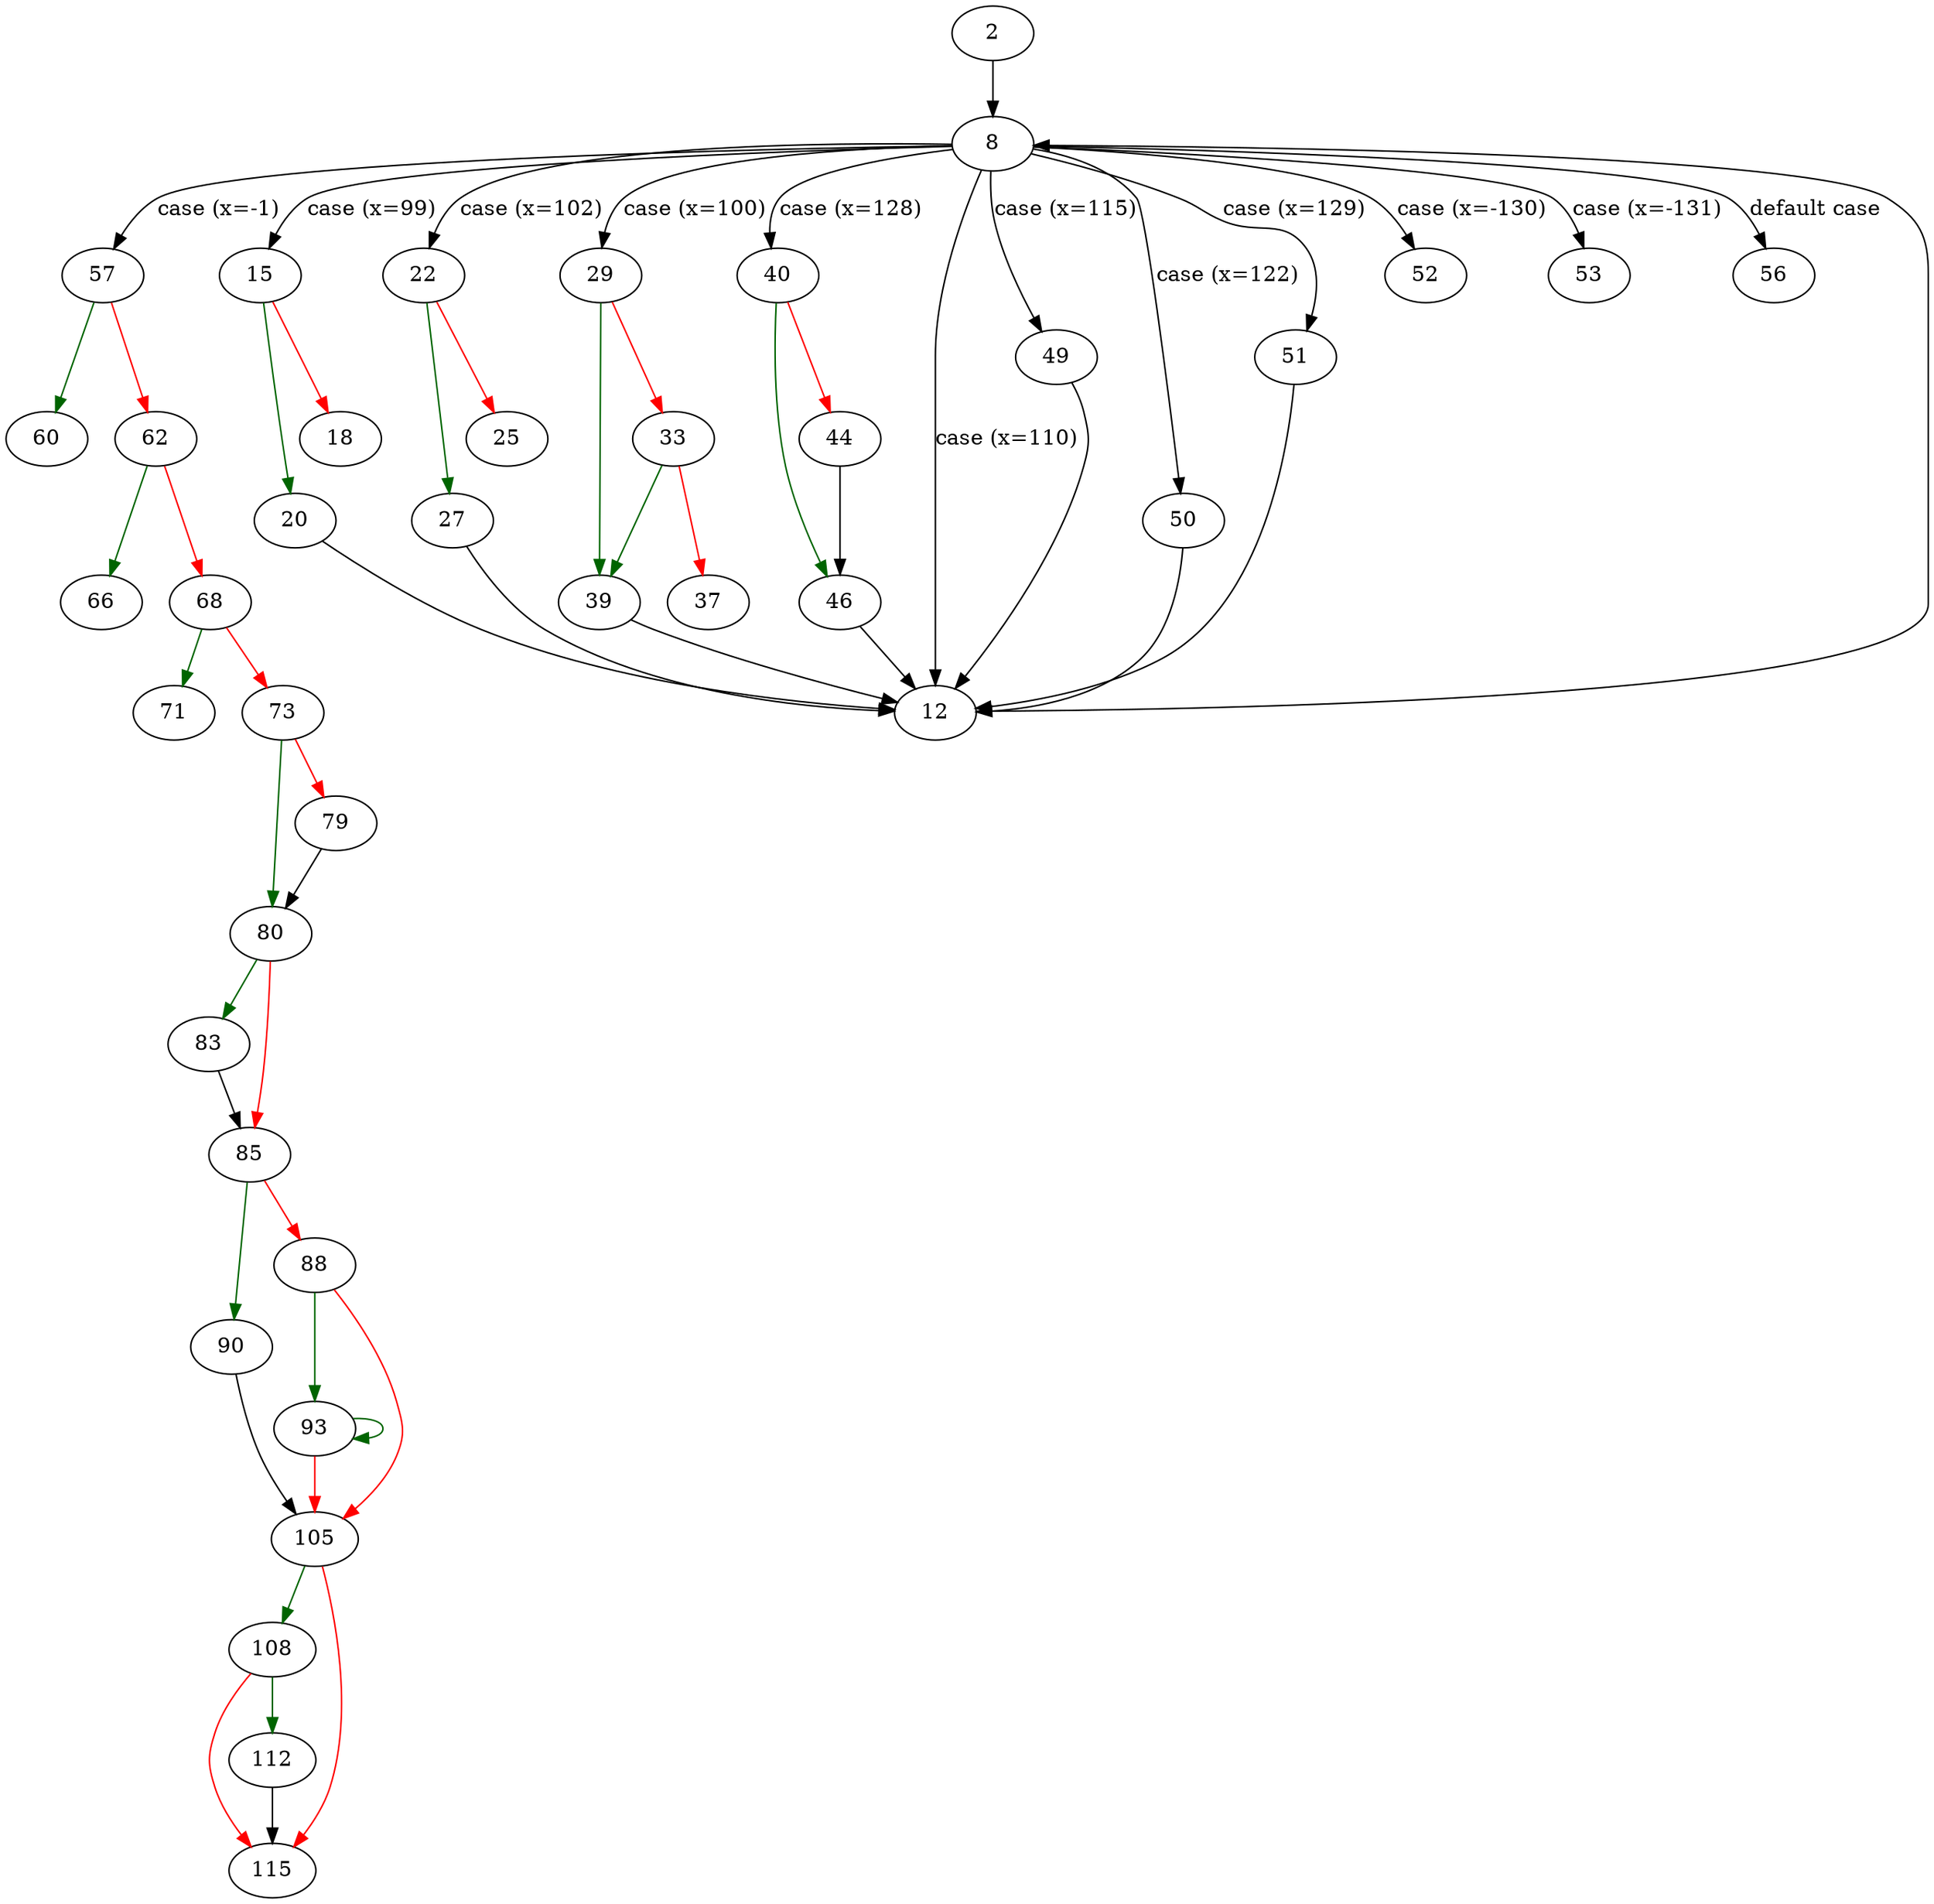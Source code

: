 strict digraph "main" {
	// Node definitions.
	2 [entry=true];
	8;
	57;
	15;
	22;
	29;
	40;
	12;
	49;
	50;
	51;
	52;
	53;
	56;
	20;
	18;
	27;
	25;
	39;
	33;
	37;
	46;
	44;
	60;
	62;
	66;
	68;
	71;
	73;
	80;
	79;
	83;
	85;
	90;
	88;
	93;
	105;
	108;
	115;
	112;

	// Edge definitions.
	2 -> 8;
	8 -> 57 [
		cond="case (x=-1)"
		label="case (x=-1)"
	];
	8 -> 15 [
		cond="case (x=99)"
		label="case (x=99)"
	];
	8 -> 22 [
		cond="case (x=102)"
		label="case (x=102)"
	];
	8 -> 29 [
		cond="case (x=100)"
		label="case (x=100)"
	];
	8 -> 40 [
		cond="case (x=128)"
		label="case (x=128)"
	];
	8 -> 12 [
		cond="case (x=110)"
		label="case (x=110)"
	];
	8 -> 49 [
		cond="case (x=115)"
		label="case (x=115)"
	];
	8 -> 50 [
		cond="case (x=122)"
		label="case (x=122)"
	];
	8 -> 51 [
		cond="case (x=129)"
		label="case (x=129)"
	];
	8 -> 52 [
		cond="case (x=-130)"
		label="case (x=-130)"
	];
	8 -> 53 [
		cond="case (x=-131)"
		label="case (x=-131)"
	];
	8 -> 56 [
		cond="default case"
		label="default case"
	];
	57 -> 60 [
		color=darkgreen
		cond=true
	];
	57 -> 62 [
		color=red
		cond=false
	];
	15 -> 20 [
		color=darkgreen
		cond=true
	];
	15 -> 18 [
		color=red
		cond=false
	];
	22 -> 27 [
		color=darkgreen
		cond=true
	];
	22 -> 25 [
		color=red
		cond=false
	];
	29 -> 39 [
		color=darkgreen
		cond=true
	];
	29 -> 33 [
		color=red
		cond=false
	];
	40 -> 46 [
		color=darkgreen
		cond=true
	];
	40 -> 44 [
		color=red
		cond=false
	];
	12 -> 8;
	49 -> 12;
	50 -> 12;
	51 -> 12;
	20 -> 12;
	27 -> 12;
	39 -> 12;
	33 -> 39 [
		color=darkgreen
		cond=true
	];
	33 -> 37 [
		color=red
		cond=false
	];
	46 -> 12;
	44 -> 46;
	62 -> 66 [
		color=darkgreen
		cond=true
	];
	62 -> 68 [
		color=red
		cond=false
	];
	68 -> 71 [
		color=darkgreen
		cond=true
	];
	68 -> 73 [
		color=red
		cond=false
	];
	73 -> 80 [
		color=darkgreen
		cond=true
	];
	73 -> 79 [
		color=red
		cond=false
	];
	80 -> 83 [
		color=darkgreen
		cond=true
	];
	80 -> 85 [
		color=red
		cond=false
	];
	79 -> 80;
	83 -> 85;
	85 -> 90 [
		color=darkgreen
		cond=true
	];
	85 -> 88 [
		color=red
		cond=false
	];
	90 -> 105;
	88 -> 93 [
		color=darkgreen
		cond=true
	];
	88 -> 105 [
		color=red
		cond=false
	];
	93 -> 93 [
		color=darkgreen
		cond=true
	];
	93 -> 105 [
		color=red
		cond=false
	];
	105 -> 108 [
		color=darkgreen
		cond=true
	];
	105 -> 115 [
		color=red
		cond=false
	];
	108 -> 115 [
		color=red
		cond=false
	];
	108 -> 112 [
		color=darkgreen
		cond=true
	];
	112 -> 115;
}